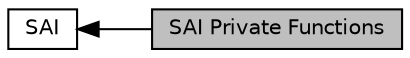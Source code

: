 digraph "SAI Private Functions"
{
  edge [fontname="Helvetica",fontsize="10",labelfontname="Helvetica",labelfontsize="10"];
  node [fontname="Helvetica",fontsize="10",shape=record];
  rankdir=LR;
  Node1 [label="SAI",height=0.2,width=0.4,color="black", fillcolor="white", style="filled",URL="$group___s_a_i.html",tooltip="SAI HAL module driver. "];
  Node0 [label="SAI Private Functions",height=0.2,width=0.4,color="black", fillcolor="grey75", style="filled", fontcolor="black"];
  Node1->Node0 [shape=plaintext, dir="back", style="solid"];
}

